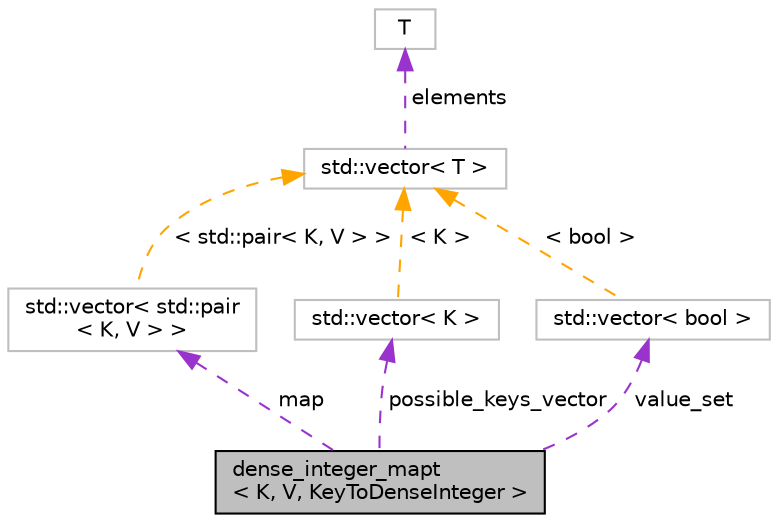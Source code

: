 digraph "dense_integer_mapt&lt; K, V, KeyToDenseInteger &gt;"
{
 // LATEX_PDF_SIZE
  bgcolor="transparent";
  edge [fontname="Helvetica",fontsize="10",labelfontname="Helvetica",labelfontsize="10"];
  node [fontname="Helvetica",fontsize="10",shape=record];
  Node1 [label="dense_integer_mapt\l\< K, V, KeyToDenseInteger \>",height=0.2,width=0.4,color="black", fillcolor="grey75", style="filled", fontcolor="black",tooltip="A map type that is backed by a vector, which relies on the ability to (a) see the keys that might be ..."];
  Node2 -> Node1 [dir="back",color="darkorchid3",fontsize="10",style="dashed",label=" map" ,fontname="Helvetica"];
  Node2 [label="std::vector\< std::pair\l\< K, V \> \>",height=0.2,width=0.4,color="grey75",tooltip=" "];
  Node3 -> Node2 [dir="back",color="orange",fontsize="10",style="dashed",label=" \< std::pair\< K, V \> \>" ,fontname="Helvetica"];
  Node3 [label="std::vector\< T \>",height=0.2,width=0.4,color="grey75",tooltip="STL class."];
  Node4 -> Node3 [dir="back",color="darkorchid3",fontsize="10",style="dashed",label=" elements" ,fontname="Helvetica"];
  Node4 [label="T",height=0.2,width=0.4,color="grey75",tooltip=" "];
  Node5 -> Node1 [dir="back",color="darkorchid3",fontsize="10",style="dashed",label=" possible_keys_vector" ,fontname="Helvetica"];
  Node5 [label="std::vector\< K \>",height=0.2,width=0.4,color="grey75",tooltip=" "];
  Node3 -> Node5 [dir="back",color="orange",fontsize="10",style="dashed",label=" \< K \>" ,fontname="Helvetica"];
  Node6 -> Node1 [dir="back",color="darkorchid3",fontsize="10",style="dashed",label=" value_set" ,fontname="Helvetica"];
  Node6 [label="std::vector\< bool \>",height=0.2,width=0.4,color="grey75",tooltip=" "];
  Node3 -> Node6 [dir="back",color="orange",fontsize="10",style="dashed",label=" \< bool \>" ,fontname="Helvetica"];
}
